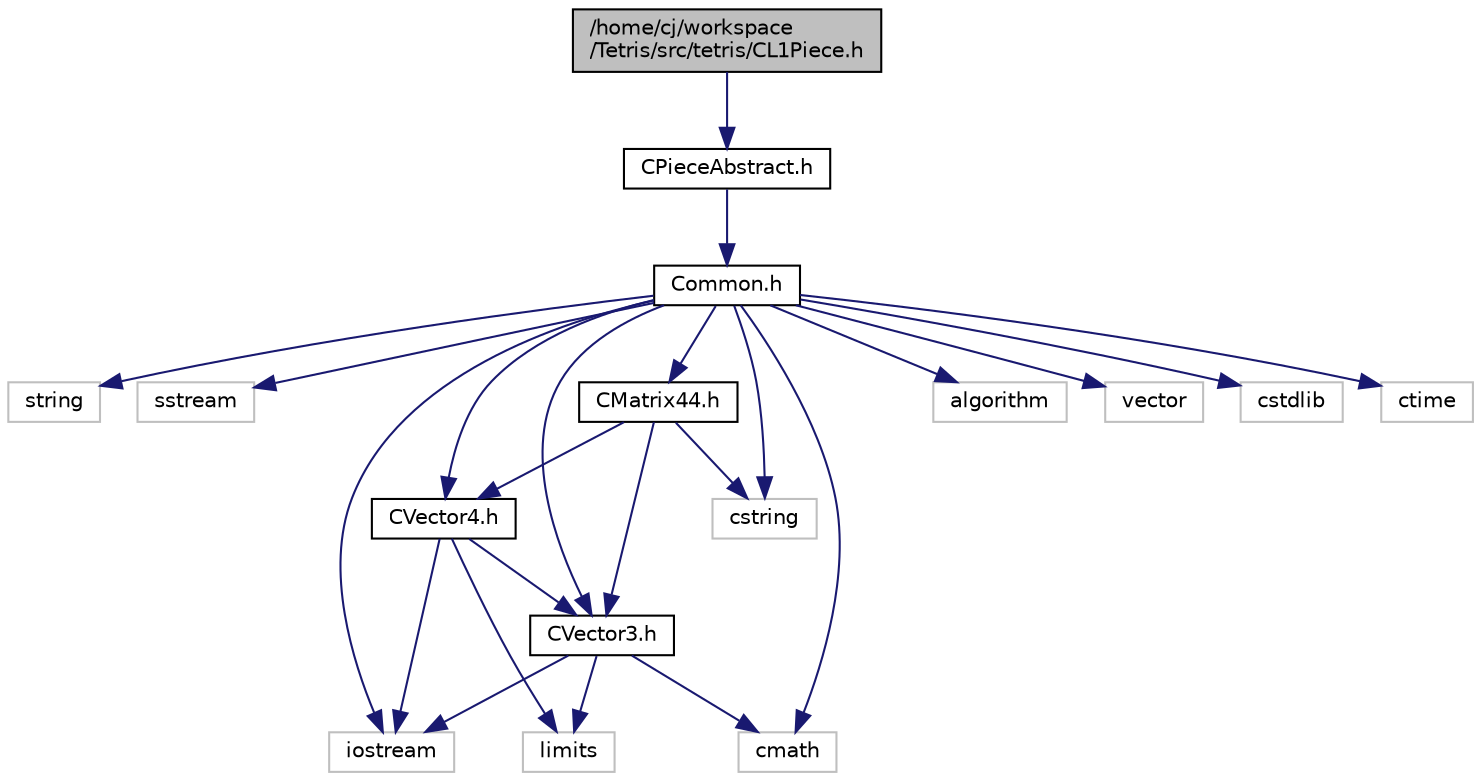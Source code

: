 digraph "/home/cj/workspace/Tetris/src/tetris/CL1Piece.h"
{
  edge [fontname="Helvetica",fontsize="10",labelfontname="Helvetica",labelfontsize="10"];
  node [fontname="Helvetica",fontsize="10",shape=record];
  Node1 [label="/home/cj/workspace\l/Tetris/src/tetris/CL1Piece.h",height=0.2,width=0.4,color="black", fillcolor="grey75", style="filled" fontcolor="black"];
  Node1 -> Node2 [color="midnightblue",fontsize="10",style="solid"];
  Node2 [label="CPieceAbstract.h",height=0.2,width=0.4,color="black", fillcolor="white", style="filled",URL="$_c_piece_abstract_8h.html"];
  Node2 -> Node3 [color="midnightblue",fontsize="10",style="solid"];
  Node3 [label="Common.h",height=0.2,width=0.4,color="black", fillcolor="white", style="filled",URL="$_common_8h.html"];
  Node3 -> Node4 [color="midnightblue",fontsize="10",style="solid"];
  Node4 [label="string",height=0.2,width=0.4,color="grey75", fillcolor="white", style="filled"];
  Node3 -> Node5 [color="midnightblue",fontsize="10",style="solid"];
  Node5 [label="sstream",height=0.2,width=0.4,color="grey75", fillcolor="white", style="filled"];
  Node3 -> Node6 [color="midnightblue",fontsize="10",style="solid"];
  Node6 [label="iostream",height=0.2,width=0.4,color="grey75", fillcolor="white", style="filled"];
  Node3 -> Node7 [color="midnightblue",fontsize="10",style="solid"];
  Node7 [label="algorithm",height=0.2,width=0.4,color="grey75", fillcolor="white", style="filled"];
  Node3 -> Node8 [color="midnightblue",fontsize="10",style="solid"];
  Node8 [label="vector",height=0.2,width=0.4,color="grey75", fillcolor="white", style="filled"];
  Node3 -> Node9 [color="midnightblue",fontsize="10",style="solid"];
  Node9 [label="cmath",height=0.2,width=0.4,color="grey75", fillcolor="white", style="filled"];
  Node3 -> Node10 [color="midnightblue",fontsize="10",style="solid"];
  Node10 [label="cstring",height=0.2,width=0.4,color="grey75", fillcolor="white", style="filled"];
  Node3 -> Node11 [color="midnightblue",fontsize="10",style="solid"];
  Node11 [label="cstdlib",height=0.2,width=0.4,color="grey75", fillcolor="white", style="filled"];
  Node3 -> Node12 [color="midnightblue",fontsize="10",style="solid"];
  Node12 [label="ctime",height=0.2,width=0.4,color="grey75", fillcolor="white", style="filled"];
  Node3 -> Node13 [color="midnightblue",fontsize="10",style="solid"];
  Node13 [label="CVector3.h",height=0.2,width=0.4,color="black", fillcolor="white", style="filled",URL="$_c_vector3_8h.html"];
  Node13 -> Node14 [color="midnightblue",fontsize="10",style="solid"];
  Node14 [label="limits",height=0.2,width=0.4,color="grey75", fillcolor="white", style="filled"];
  Node13 -> Node6 [color="midnightblue",fontsize="10",style="solid"];
  Node13 -> Node9 [color="midnightblue",fontsize="10",style="solid"];
  Node3 -> Node15 [color="midnightblue",fontsize="10",style="solid"];
  Node15 [label="CVector4.h",height=0.2,width=0.4,color="black", fillcolor="white", style="filled",URL="$_c_vector4_8h.html"];
  Node15 -> Node14 [color="midnightblue",fontsize="10",style="solid"];
  Node15 -> Node6 [color="midnightblue",fontsize="10",style="solid"];
  Node15 -> Node13 [color="midnightblue",fontsize="10",style="solid"];
  Node3 -> Node16 [color="midnightblue",fontsize="10",style="solid"];
  Node16 [label="CMatrix44.h",height=0.2,width=0.4,color="black", fillcolor="white", style="filled",URL="$_c_matrix44_8h.html"];
  Node16 -> Node13 [color="midnightblue",fontsize="10",style="solid"];
  Node16 -> Node15 [color="midnightblue",fontsize="10",style="solid"];
  Node16 -> Node10 [color="midnightblue",fontsize="10",style="solid"];
}
